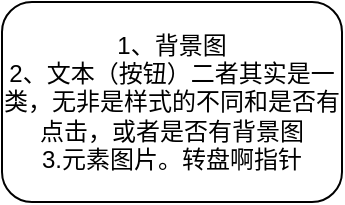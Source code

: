 <mxfile>
    <diagram id="5xL5rzcaL9H71VMkj5A1" name="第 1 页">
        <mxGraphModel dx="498" dy="399" grid="1" gridSize="10" guides="1" tooltips="1" connect="1" arrows="1" fold="1" page="1" pageScale="1" pageWidth="827" pageHeight="1169" math="0" shadow="0">
            <root>
                <mxCell id="0"/>
                <mxCell id="1" parent="0"/>
                <mxCell id="2" value="1、背景图&lt;br&gt;2、文本（按钮）二者其实是一类，无非是样式的不同和是否有点击，或者是否有背景图&lt;br&gt;3.元素图片。转盘啊指针" style="rounded=1;whiteSpace=wrap;html=1;" vertex="1" parent="1">
                    <mxGeometry x="190" y="20" width="170" height="100" as="geometry"/>
                </mxCell>
            </root>
        </mxGraphModel>
    </diagram>
</mxfile>